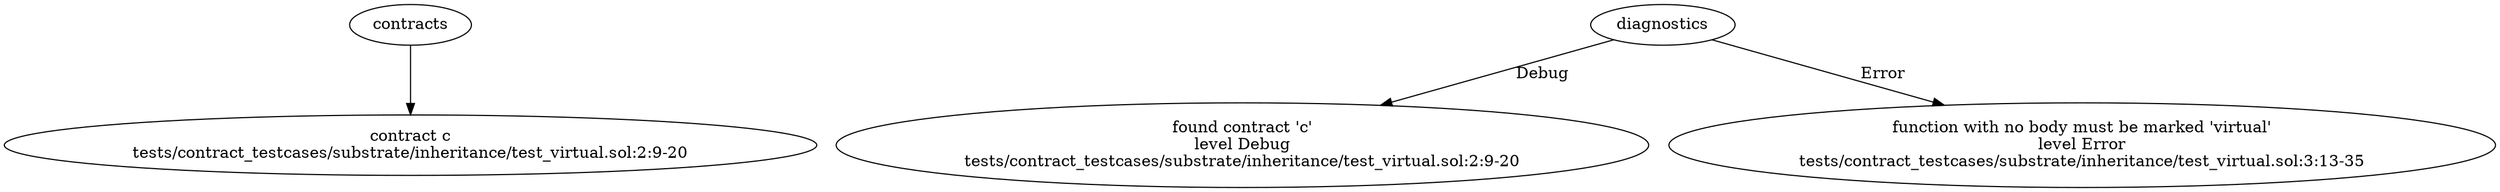 strict digraph "tests/contract_testcases/substrate/inheritance/test_virtual.sol" {
	contract [label="contract c\ntests/contract_testcases/substrate/inheritance/test_virtual.sol:2:9-20"]
	diagnostic [label="found contract 'c'\nlevel Debug\ntests/contract_testcases/substrate/inheritance/test_virtual.sol:2:9-20"]
	diagnostic_5 [label="function with no body must be marked 'virtual'\nlevel Error\ntests/contract_testcases/substrate/inheritance/test_virtual.sol:3:13-35"]
	contracts -> contract
	diagnostics -> diagnostic [label="Debug"]
	diagnostics -> diagnostic_5 [label="Error"]
}

